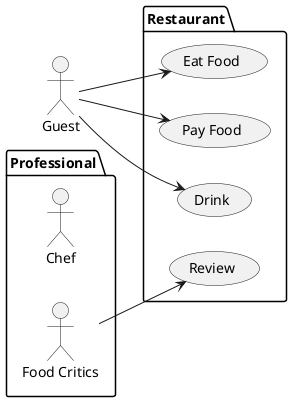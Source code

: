 @startuml "Restaurant"
left to right direction
Actor Guest as g
package Professional {
    actor Chef as c
    actor "Food Critics" as fc 
}
package Restaurant {
    usecase "Eat Food" as UC1
    usecase "Pay Food" as UC2
    usecase "Drink" as UC3
    usecase "Review" as UC4
}
fc-->UC4
g-->UC1
g-->UC2
g-->UC3
@enduml